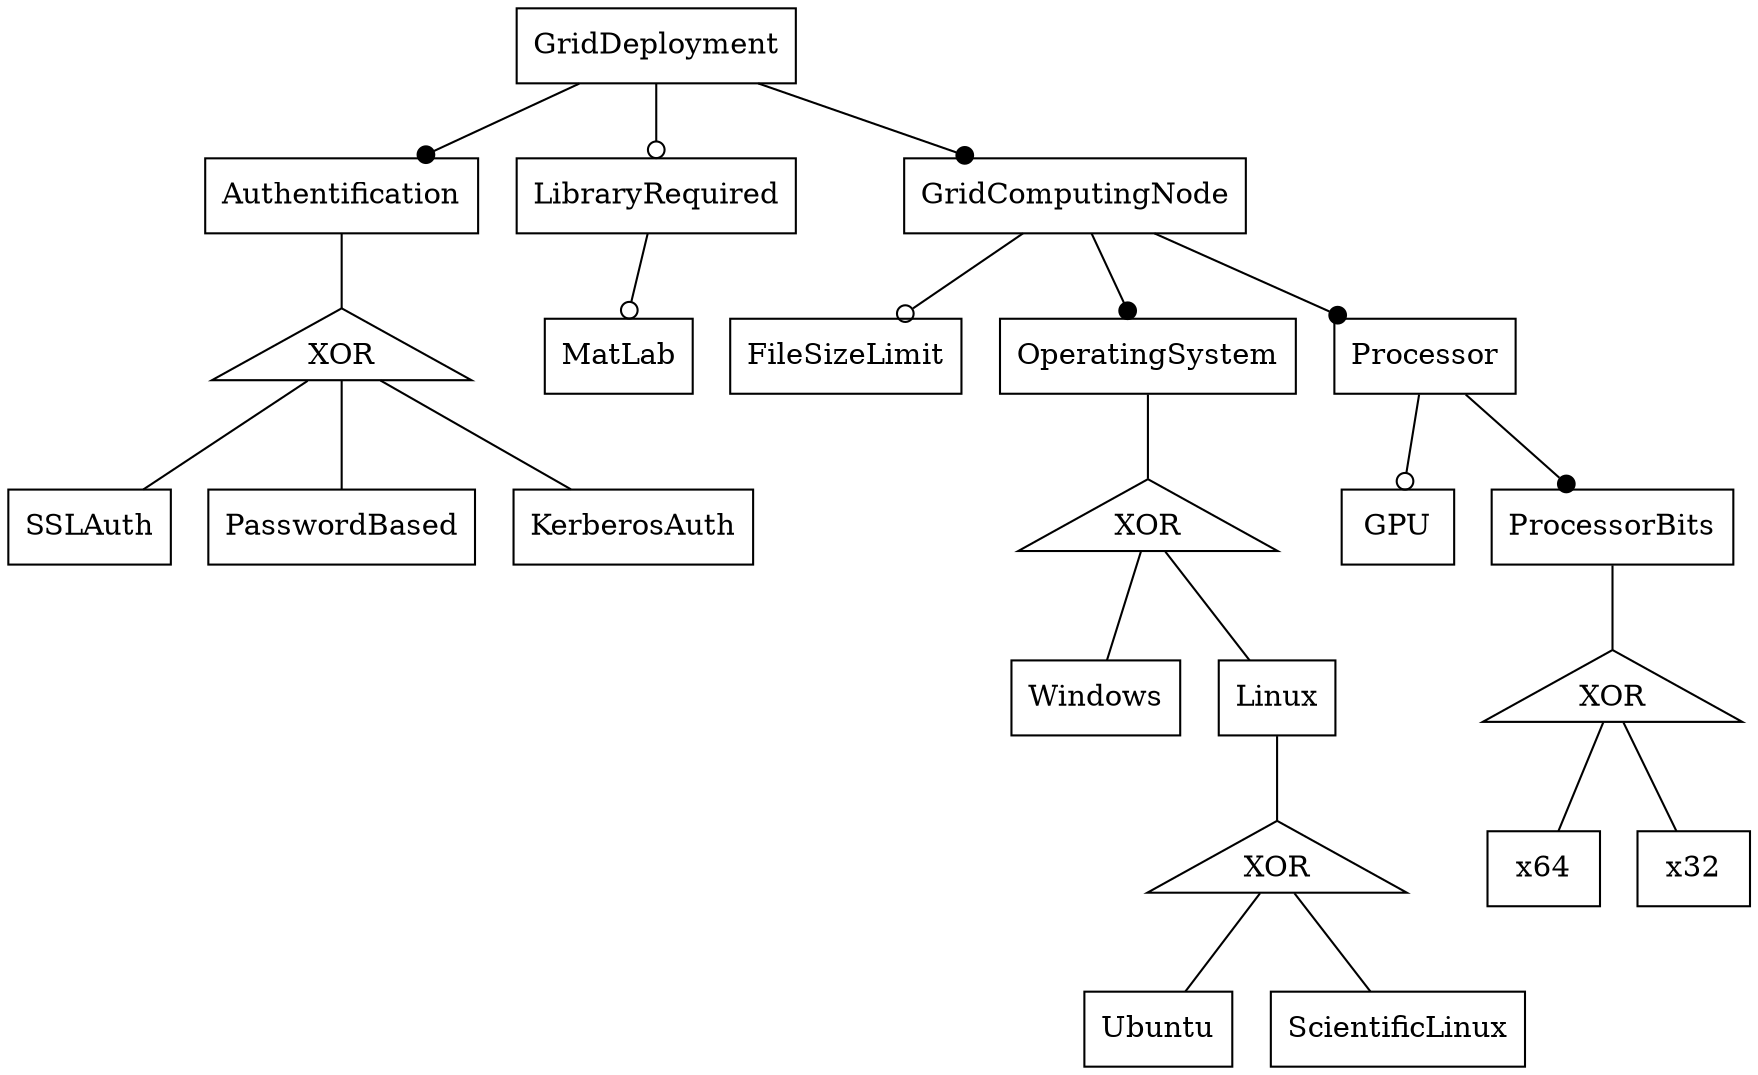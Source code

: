 digraph res2 {
graph [rankdir=TB];
node [shape=box];
edge [arrowhead=normal];
146[label="Authentification",]
147[label="GridDeployment",]
148[label="SSLAuth",]
149[label="Windows",]
150[label="Ubuntu",]
151[label="Linux",]
152[label="GPU",]
153[label="LibraryRequired",]
154[label="ProcessorBits",]
155[label="MatLab",]
156[label="x64",]
157[label="x32",]
158[label="FileSizeLimit",]
159[label="GridComputingNode",]
160[label="OperatingSystem",]
162[label="PasswordBased",]
163[label="KerberosAuth",]
164[label="ScientificLinux",]
165[label="Processor",]
168[label="XOR",shape="triangle",width=0.3]
154->168[arrowhead=none];
168->156[arrowhead=none];
168->157[arrowhead=none];
153->155[arrowhead=odot];
165->152[arrowhead=odot];
169[label="XOR",shape="triangle",width=0.3]
146->169[arrowhead=none];
169->148[arrowhead=none];
169->162[arrowhead=none];
169->163[arrowhead=none];
159->160[arrowhead=dot];
147->146[arrowhead=dot];
147->153[arrowhead=odot];
170[label="XOR",shape="triangle",width=0.3]
151->170[arrowhead=none];
170->150[arrowhead=none];
170->164[arrowhead=none];
159->158[arrowhead=odot];
171[label="XOR",shape="triangle",width=0.3]
160->171[arrowhead=none];
171->149[arrowhead=none];
171->151[arrowhead=none];
147->159[arrowhead=dot];
165->154[arrowhead=dot];
159->165[arrowhead=dot];
}